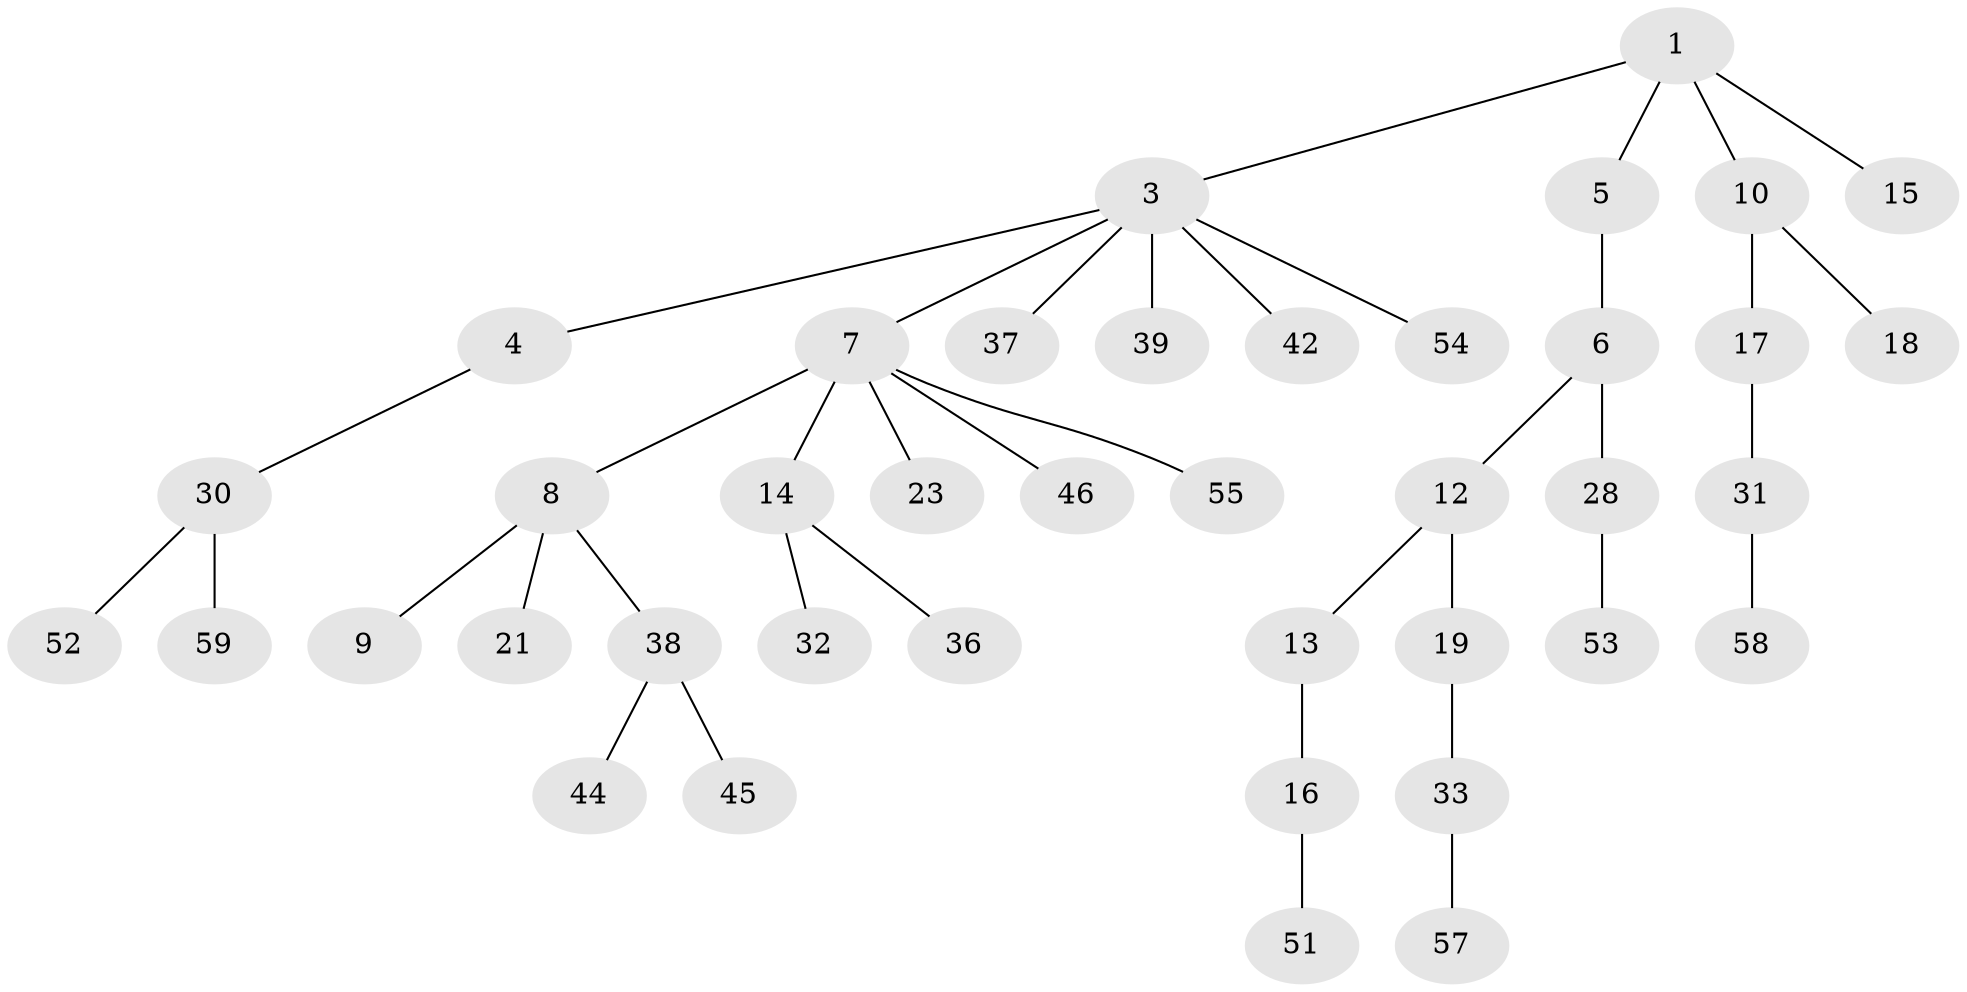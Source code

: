 // original degree distribution, {3: 0.16666666666666666, 6: 0.03333333333333333, 4: 0.08333333333333333, 2: 0.21666666666666667, 1: 0.5}
// Generated by graph-tools (version 1.1) at 2025/11/02/27/25 16:11:25]
// undirected, 40 vertices, 39 edges
graph export_dot {
graph [start="1"]
  node [color=gray90,style=filled];
  1 [super="+2"];
  3 [super="+22"];
  4 [super="+27"];
  5 [super="+47"];
  6;
  7 [super="+26"];
  8 [super="+34"];
  9 [super="+24"];
  10 [super="+11"];
  12 [super="+60"];
  13 [super="+25"];
  14 [super="+35"];
  15;
  16 [super="+41"];
  17 [super="+29"];
  18 [super="+20"];
  19;
  21;
  23;
  28 [super="+48"];
  30 [super="+49"];
  31 [super="+50"];
  32;
  33 [super="+43"];
  36;
  37 [super="+56"];
  38 [super="+40"];
  39;
  42;
  44;
  45;
  46;
  51;
  52;
  53;
  54;
  55;
  57;
  58;
  59;
  1 -- 3;
  1 -- 5;
  1 -- 10;
  1 -- 15;
  3 -- 4;
  3 -- 7;
  3 -- 39;
  3 -- 54;
  3 -- 42;
  3 -- 37;
  4 -- 30;
  5 -- 6;
  6 -- 12;
  6 -- 28;
  7 -- 8;
  7 -- 14;
  7 -- 23;
  7 -- 46;
  7 -- 55;
  8 -- 9;
  8 -- 21;
  8 -- 38;
  10 -- 17;
  10 -- 18;
  12 -- 13;
  12 -- 19;
  13 -- 16;
  14 -- 32;
  14 -- 36;
  16 -- 51;
  17 -- 31;
  19 -- 33;
  28 -- 53;
  30 -- 59;
  30 -- 52;
  31 -- 58;
  33 -- 57;
  38 -- 44;
  38 -- 45;
}
